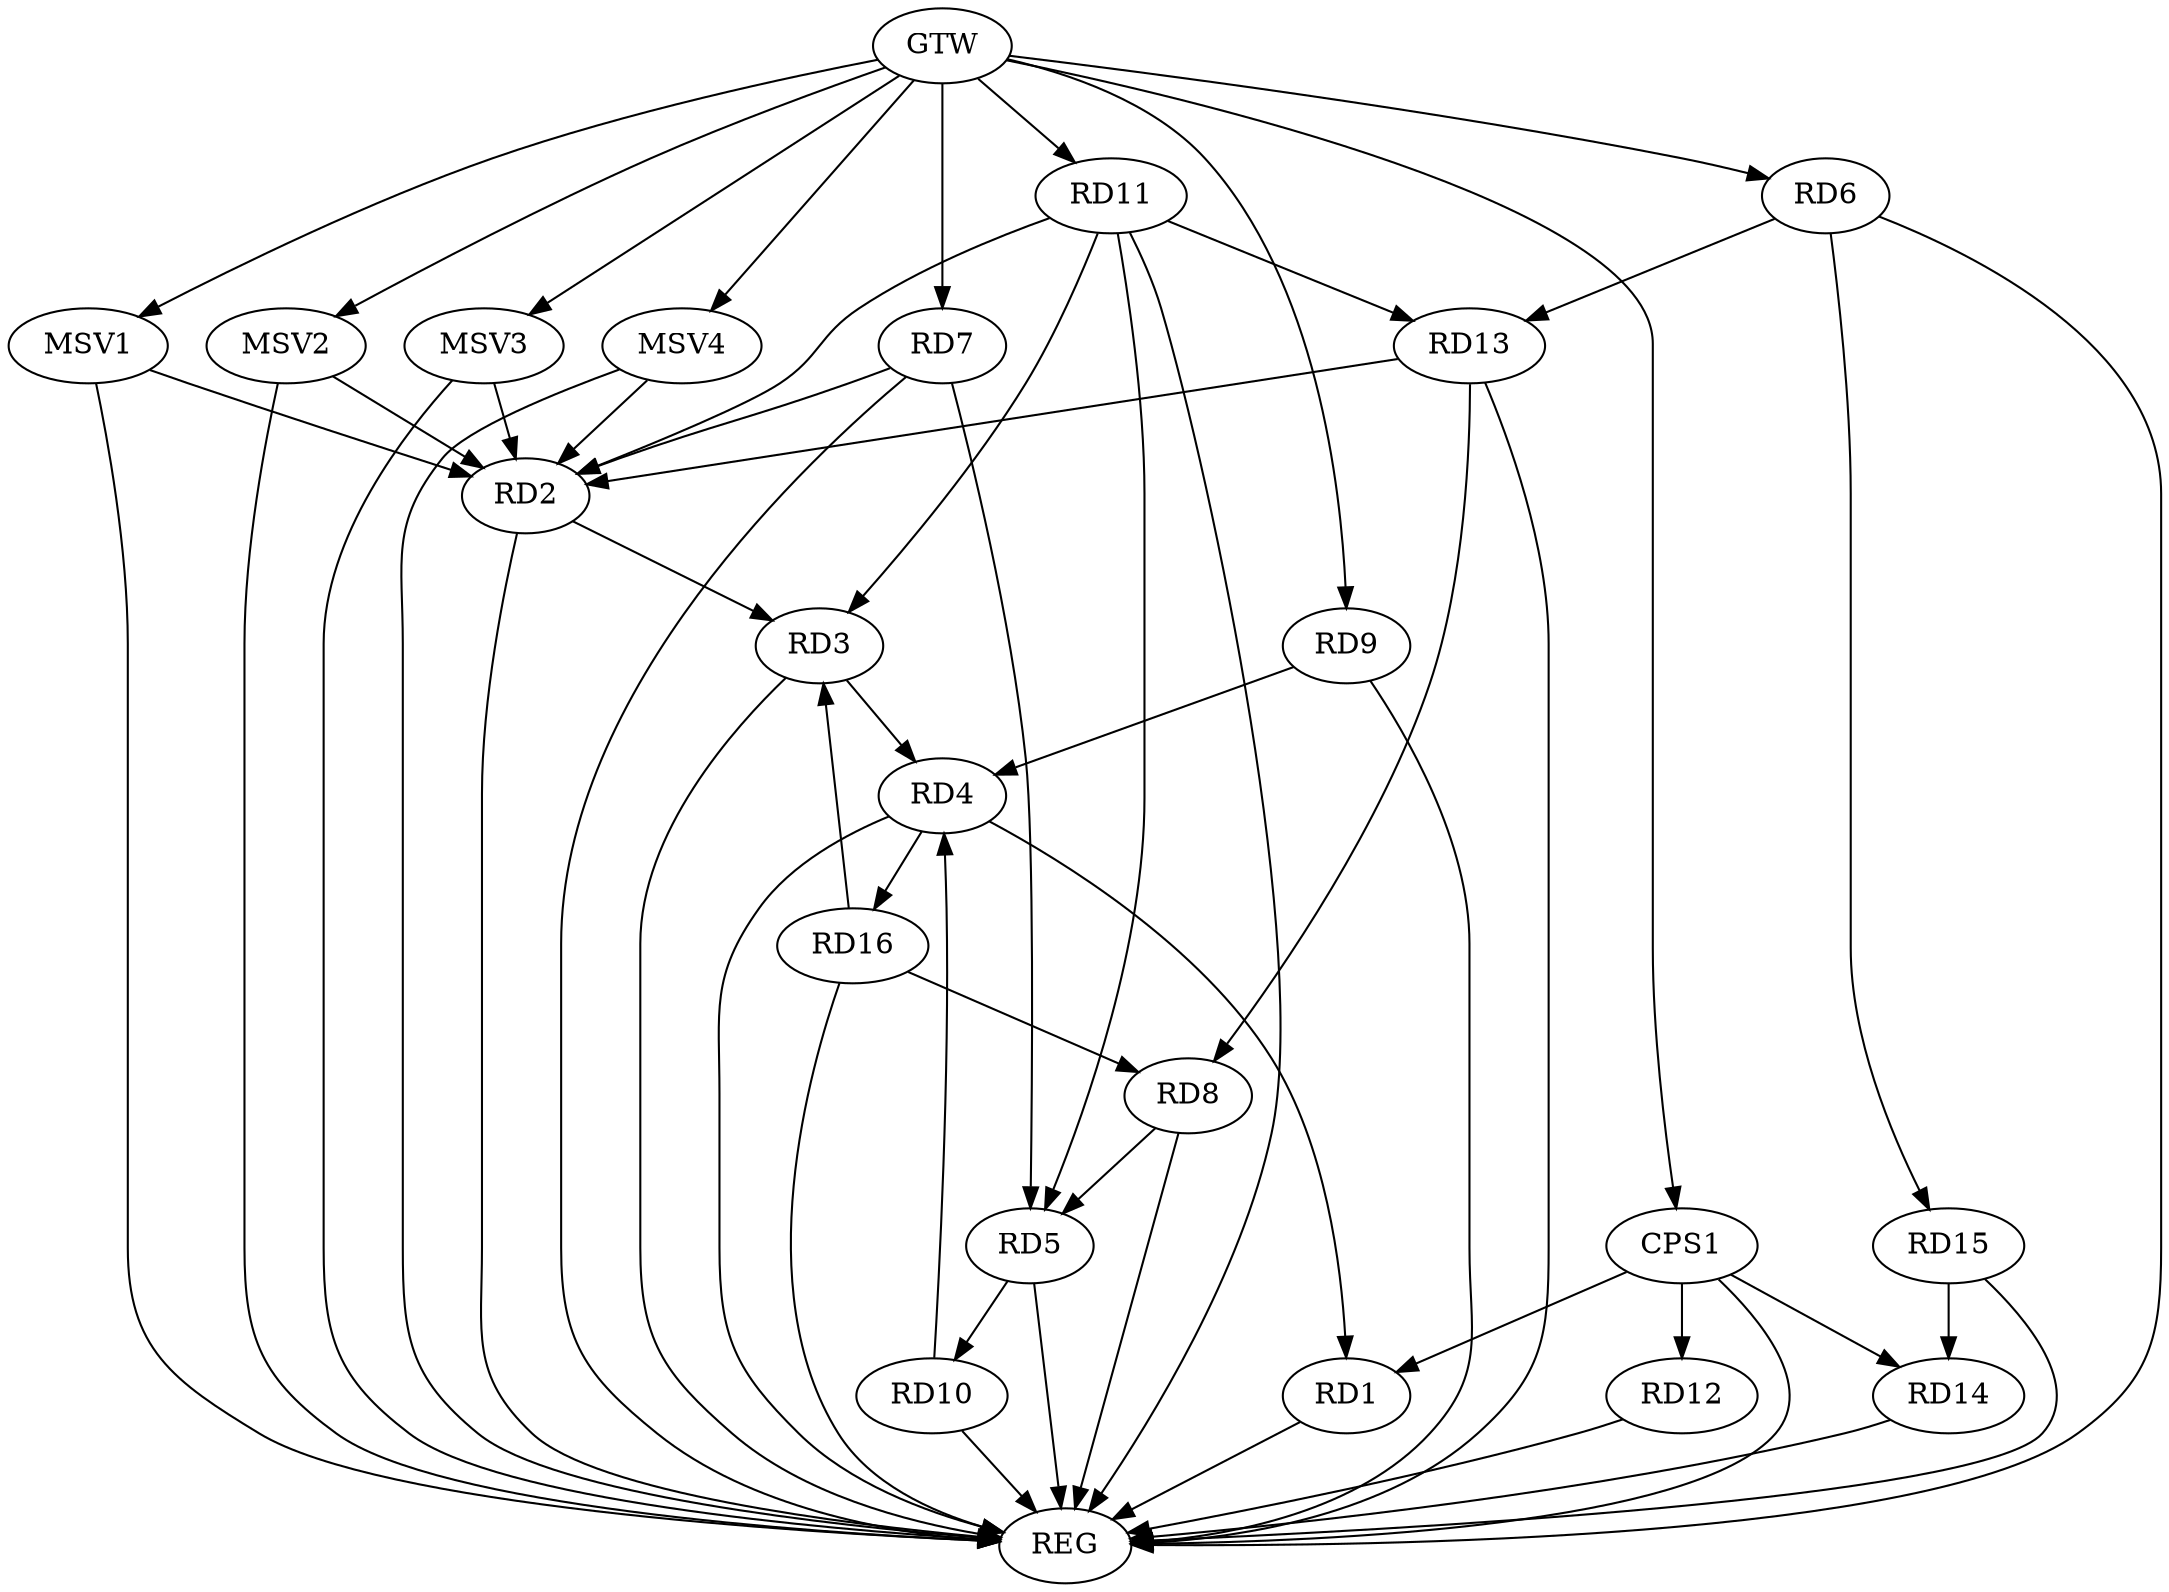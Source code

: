strict digraph G {
  RD1 [ label="RD1" ];
  RD2 [ label="RD2" ];
  RD3 [ label="RD3" ];
  RD4 [ label="RD4" ];
  RD5 [ label="RD5" ];
  RD6 [ label="RD6" ];
  RD7 [ label="RD7" ];
  RD8 [ label="RD8" ];
  RD9 [ label="RD9" ];
  RD10 [ label="RD10" ];
  RD11 [ label="RD11" ];
  RD12 [ label="RD12" ];
  RD13 [ label="RD13" ];
  RD14 [ label="RD14" ];
  RD15 [ label="RD15" ];
  RD16 [ label="RD16" ];
  CPS1 [ label="CPS1" ];
  GTW [ label="GTW" ];
  REG [ label="REG" ];
  MSV1 [ label="MSV1" ];
  MSV2 [ label="MSV2" ];
  MSV3 [ label="MSV3" ];
  MSV4 [ label="MSV4" ];
  RD4 -> RD1;
  RD2 -> RD3;
  RD7 -> RD2;
  RD11 -> RD2;
  RD13 -> RD2;
  RD3 -> RD4;
  RD11 -> RD3;
  RD16 -> RD3;
  RD9 -> RD4;
  RD10 -> RD4;
  RD4 -> RD16;
  RD7 -> RD5;
  RD8 -> RD5;
  RD5 -> RD10;
  RD11 -> RD5;
  RD6 -> RD13;
  RD6 -> RD15;
  RD13 -> RD8;
  RD16 -> RD8;
  RD11 -> RD13;
  RD15 -> RD14;
  CPS1 -> RD1;
  CPS1 -> RD12;
  CPS1 -> RD14;
  GTW -> RD6;
  GTW -> RD7;
  GTW -> RD9;
  GTW -> RD11;
  GTW -> CPS1;
  RD1 -> REG;
  RD2 -> REG;
  RD3 -> REG;
  RD4 -> REG;
  RD5 -> REG;
  RD6 -> REG;
  RD7 -> REG;
  RD8 -> REG;
  RD9 -> REG;
  RD10 -> REG;
  RD11 -> REG;
  RD12 -> REG;
  RD13 -> REG;
  RD14 -> REG;
  RD15 -> REG;
  RD16 -> REG;
  CPS1 -> REG;
  MSV1 -> RD2;
  MSV2 -> RD2;
  GTW -> MSV1;
  MSV1 -> REG;
  GTW -> MSV2;
  MSV2 -> REG;
  MSV3 -> RD2;
  GTW -> MSV3;
  MSV3 -> REG;
  MSV4 -> RD2;
  GTW -> MSV4;
  MSV4 -> REG;
}
